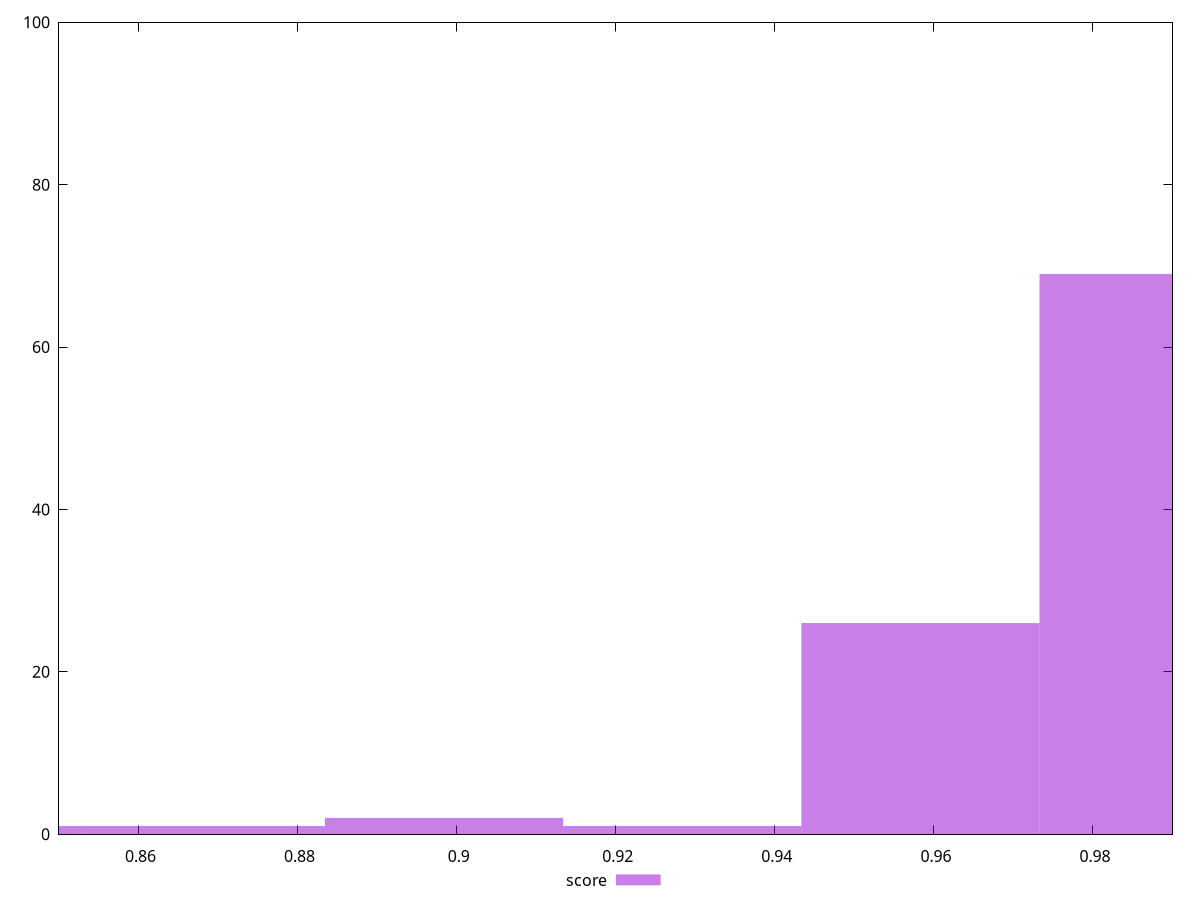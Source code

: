 reset

$score <<EOF
0.8684666560105743 1
0.9882551602878948 69
0.9583080342185647 26
0.8984137820799044 2
0.8385195299412441 1
0.9283609081492346 1
EOF

set key outside below
set boxwidth 0.029947126069330147
set xrange [0.85:0.99]
set yrange [0:100]
set trange [0:100]
set style fill transparent solid 0.5 noborder
set terminal svg size 640, 490 enhanced background rgb 'white'
set output "report_00015_2021-02-09T16-11-33.973Z/first-meaningful-paint/samples/pages+cached+noadtech+nomedia+nocss/score/histogram.svg"

plot $score title "score" with boxes

reset
